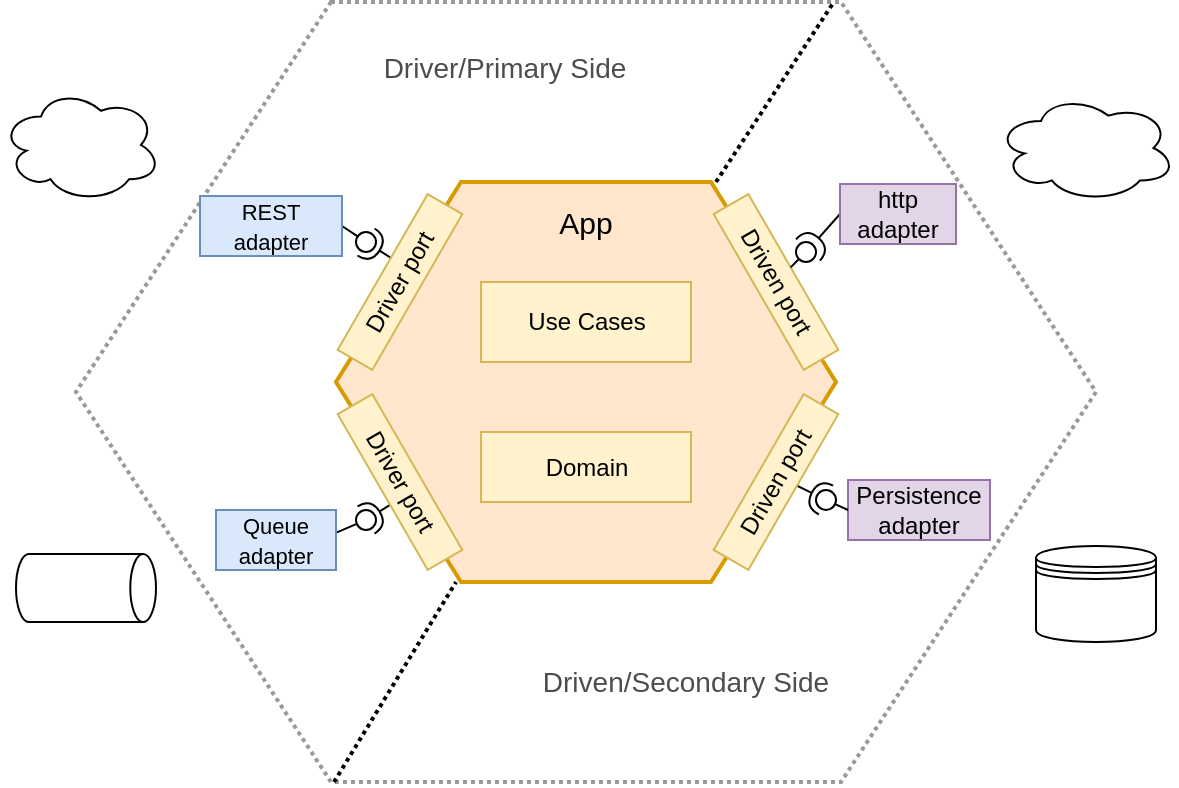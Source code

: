 <mxfile version="13.1.2" type="device" pages="2"><diagram id="ogB4ztLPHZxfTj0um2ic" name="Page-1"><mxGraphModel dx="946" dy="493" grid="1" gridSize="10" guides="1" tooltips="1" connect="1" arrows="1" fold="1" page="1" pageScale="1" pageWidth="827" pageHeight="1169" math="0" shadow="0"><root><mxCell id="0"/><mxCell id="1" parent="0"/><mxCell id="XsZHTEPSWEBdnH5iSWGk-1" value="" style="shape=hexagon;perimeter=hexagonPerimeter2;whiteSpace=wrap;html=1;strokeWidth=2;dashed=1;dashPattern=1 1;strokeColor=#999999;" vertex="1" parent="1"><mxGeometry x="140" y="30" width="510" height="390" as="geometry"/></mxCell><mxCell id="gD3WWnrPJbHQ-qOCA_Ob-1" value="" style="shape=hexagon;perimeter=hexagonPerimeter2;whiteSpace=wrap;html=1;strokeWidth=2;fillColor=#ffe6cc;strokeColor=#d79b00;" parent="1" vertex="1"><mxGeometry x="270" y="120" width="250" height="200" as="geometry"/></mxCell><mxCell id="gD3WWnrPJbHQ-qOCA_Ob-4" value="" style="rounded=0;orthogonalLoop=1;jettySize=auto;html=1;endArrow=none;endFill=0;exitX=1;exitY=0.5;exitDx=0;exitDy=0;" parent="1" source="gD3WWnrPJbHQ-qOCA_Ob-10" target="gD3WWnrPJbHQ-qOCA_Ob-6" edge="1"><mxGeometry relative="1" as="geometry"><mxPoint x="220" y="167" as="sourcePoint"/></mxGeometry></mxCell><mxCell id="gD3WWnrPJbHQ-qOCA_Ob-5" value="" style="rounded=0;orthogonalLoop=1;jettySize=auto;html=1;endArrow=halfCircle;endFill=0;entryX=0.5;entryY=0.5;entryDx=0;entryDy=0;endSize=6;strokeWidth=1;" parent="1" source="gD3WWnrPJbHQ-qOCA_Ob-1" target="gD3WWnrPJbHQ-qOCA_Ob-6" edge="1"><mxGeometry relative="1" as="geometry"><mxPoint x="240" y="130" as="sourcePoint"/></mxGeometry></mxCell><mxCell id="gD3WWnrPJbHQ-qOCA_Ob-6" value="" style="ellipse;whiteSpace=wrap;html=1;fontFamily=Helvetica;fontSize=12;fontColor=#000000;align=center;strokeColor=#000000;fillColor=#ffffff;points=[];aspect=fixed;resizable=0;" parent="1" vertex="1"><mxGeometry x="280" y="145" width="10" height="10" as="geometry"/></mxCell><mxCell id="gD3WWnrPJbHQ-qOCA_Ob-7" value="" style="endArrow=none;dashed=1;html=1;exitX=0.76;exitY=0;exitDx=0;exitDy=0;exitPerimeter=0;strokeWidth=2;dashPattern=1 1;entryX=0.743;entryY=0;entryDx=0;entryDy=0;entryPerimeter=0;" parent="1" source="gD3WWnrPJbHQ-qOCA_Ob-1" edge="1" target="XsZHTEPSWEBdnH5iSWGk-1"><mxGeometry width="50" height="50" relative="1" as="geometry"><mxPoint x="390" y="130" as="sourcePoint"/><mxPoint x="530" y="17" as="targetPoint"/></mxGeometry></mxCell><mxCell id="gD3WWnrPJbHQ-qOCA_Ob-8" value="" style="endArrow=none;dashed=1;html=1;strokeWidth=2;dashPattern=1 1;" parent="1" edge="1"><mxGeometry width="50" height="50" relative="1" as="geometry"><mxPoint x="269" y="420" as="sourcePoint"/><mxPoint x="330" y="320" as="targetPoint"/></mxGeometry></mxCell><mxCell id="gD3WWnrPJbHQ-qOCA_Ob-10" value="&lt;font style=&quot;font-size: 11px&quot;&gt;REST adapter&lt;/font&gt;" style="rounded=0;whiteSpace=wrap;html=1;fillColor=#dae8fc;strokeColor=#6c8ebf;" parent="1" vertex="1"><mxGeometry x="202" y="127" width="71" height="30" as="geometry"/></mxCell><mxCell id="gD3WWnrPJbHQ-qOCA_Ob-12" value="Use Cases" style="rounded=0;whiteSpace=wrap;html=1;fillColor=#fff2cc;strokeColor=#d6b656;" parent="1" vertex="1"><mxGeometry x="342.5" y="170" width="105" height="40" as="geometry"/></mxCell><mxCell id="gD3WWnrPJbHQ-qOCA_Ob-13" value="Domain" style="rounded=0;whiteSpace=wrap;html=1;fillColor=#fff2cc;strokeColor=#d6b656;" parent="1" vertex="1"><mxGeometry x="342.5" y="245" width="105" height="35" as="geometry"/></mxCell><mxCell id="gD3WWnrPJbHQ-qOCA_Ob-2" value="Driver port" style="rounded=0;whiteSpace=wrap;html=1;rotation=-60;fillColor=#fff2cc;strokeColor=#d6b656;" parent="1" vertex="1"><mxGeometry x="257" y="160" width="90" height="20" as="geometry"/></mxCell><mxCell id="gD3WWnrPJbHQ-qOCA_Ob-21" value="Persistence adapter" style="rounded=0;whiteSpace=wrap;html=1;fillColor=#e1d5e7;strokeColor=#9673a6;" parent="1" vertex="1"><mxGeometry x="526" y="269" width="71" height="30" as="geometry"/></mxCell><mxCell id="gD3WWnrPJbHQ-qOCA_Ob-25" value="" style="rounded=0;orthogonalLoop=1;jettySize=auto;html=1;endArrow=none;endFill=0;exitX=0;exitY=0.5;exitDx=0;exitDy=0;" parent="1" source="gD3WWnrPJbHQ-qOCA_Ob-21" target="gD3WWnrPJbHQ-qOCA_Ob-27" edge="1"><mxGeometry relative="1" as="geometry"><mxPoint x="510" y="273" as="sourcePoint"/></mxGeometry></mxCell><mxCell id="gD3WWnrPJbHQ-qOCA_Ob-26" value="" style="rounded=0;orthogonalLoop=1;jettySize=auto;html=1;endArrow=halfCircle;endFill=0;entryX=0.5;entryY=0.5;entryDx=0;entryDy=0;endSize=6;strokeWidth=1;" parent="1" source="gD3WWnrPJbHQ-qOCA_Ob-1" target="gD3WWnrPJbHQ-qOCA_Ob-27" edge="1"><mxGeometry relative="1" as="geometry"><mxPoint x="560" y="300" as="sourcePoint"/></mxGeometry></mxCell><mxCell id="gD3WWnrPJbHQ-qOCA_Ob-27" value="" style="ellipse;whiteSpace=wrap;html=1;fontFamily=Helvetica;fontSize=12;fontColor=#000000;align=center;strokeColor=#000000;fillColor=#ffffff;points=[];aspect=fixed;resizable=0;" parent="1" vertex="1"><mxGeometry x="510" y="274" width="10" height="10" as="geometry"/></mxCell><mxCell id="gD3WWnrPJbHQ-qOCA_Ob-18" value="Driven port" style="rounded=0;whiteSpace=wrap;html=1;rotation=-60;fillColor=#fff2cc;strokeColor=#d6b656;" parent="1" vertex="1"><mxGeometry x="445" y="260" width="90" height="20" as="geometry"/></mxCell><mxCell id="gD3WWnrPJbHQ-qOCA_Ob-28" value="&lt;font style=&quot;font-size: 15px&quot;&gt;App&lt;/font&gt;" style="text;html=1;strokeColor=none;fillColor=none;align=center;verticalAlign=middle;whiteSpace=wrap;rounded=0;" parent="1" vertex="1"><mxGeometry x="375" y="130" width="40" height="20" as="geometry"/></mxCell><mxCell id="gD3WWnrPJbHQ-qOCA_Ob-30" value="" style="shape=datastore;whiteSpace=wrap;html=1;" parent="1" vertex="1"><mxGeometry x="620" y="302" width="60" height="48" as="geometry"/></mxCell><mxCell id="gD3WWnrPJbHQ-qOCA_Ob-31" value="" style="ellipse;shape=cloud;whiteSpace=wrap;html=1;" parent="1" vertex="1"><mxGeometry x="600" y="76" width="90" height="54" as="geometry"/></mxCell><mxCell id="gD3WWnrPJbHQ-qOCA_Ob-32" value="" style="ellipse;shape=cloud;whiteSpace=wrap;html=1;" parent="1" vertex="1"><mxGeometry x="102.5" y="73" width="80" height="57" as="geometry"/></mxCell><mxCell id="gD3WWnrPJbHQ-qOCA_Ob-33" value="&lt;font style=&quot;font-size: 14px&quot; color=&quot;#4d4d4d&quot;&gt;Driver/Primary Side&lt;/font&gt;" style="text;html=1;strokeColor=none;fillColor=none;align=center;verticalAlign=middle;whiteSpace=wrap;rounded=0;" parent="1" vertex="1"><mxGeometry x="257" y="53" width="195" height="20" as="geometry"/></mxCell><mxCell id="gD3WWnrPJbHQ-qOCA_Ob-34" value="&lt;font style=&quot;font-size: 14px&quot; color=&quot;#4d4d4d&quot;&gt;Driven/Secondary Side&lt;/font&gt;" style="text;html=1;strokeColor=none;fillColor=none;align=center;verticalAlign=middle;whiteSpace=wrap;rounded=0;" parent="1" vertex="1"><mxGeometry x="345" y="360" width="200" height="20" as="geometry"/></mxCell><mxCell id="gD3WWnrPJbHQ-qOCA_Ob-35" value="Driven port" style="rounded=0;whiteSpace=wrap;html=1;rotation=60;fillColor=#fff2cc;strokeColor=#d6b656;" parent="1" vertex="1"><mxGeometry x="445" y="160" width="90" height="20" as="geometry"/></mxCell><mxCell id="gD3WWnrPJbHQ-qOCA_Ob-40" value="" style="rounded=0;orthogonalLoop=1;jettySize=auto;html=1;endArrow=none;endFill=0;exitX=0.988;exitY=0.39;exitDx=0;exitDy=0;exitPerimeter=0;" parent="1" source="gD3WWnrPJbHQ-qOCA_Ob-43" target="gD3WWnrPJbHQ-qOCA_Ob-42" edge="1"><mxGeometry relative="1" as="geometry"><mxPoint x="230" y="276" as="sourcePoint"/></mxGeometry></mxCell><mxCell id="gD3WWnrPJbHQ-qOCA_Ob-41" value="" style="rounded=0;orthogonalLoop=1;jettySize=auto;html=1;endArrow=halfCircle;endFill=0;entryX=0.5;entryY=0.5;entryDx=0;entryDy=0;endSize=6;strokeWidth=1;" parent="1" source="gD3WWnrPJbHQ-qOCA_Ob-1" target="gD3WWnrPJbHQ-qOCA_Ob-42" edge="1"><mxGeometry relative="1" as="geometry"><mxPoint x="240" y="320" as="sourcePoint"/></mxGeometry></mxCell><mxCell id="gD3WWnrPJbHQ-qOCA_Ob-42" value="" style="ellipse;whiteSpace=wrap;html=1;fontFamily=Helvetica;fontSize=12;fontColor=#000000;align=center;strokeColor=#000000;fillColor=#ffffff;points=[];aspect=fixed;resizable=0;" parent="1" vertex="1"><mxGeometry x="280" y="284" width="10" height="10" as="geometry"/></mxCell><mxCell id="gD3WWnrPJbHQ-qOCA_Ob-43" value="&lt;font style=&quot;font-size: 11px&quot;&gt;Queue adapter&lt;/font&gt;" style="rounded=0;whiteSpace=wrap;html=1;fillColor=#dae8fc;strokeColor=#6c8ebf;" parent="1" vertex="1"><mxGeometry x="210" y="284" width="60" height="30" as="geometry"/></mxCell><mxCell id="gD3WWnrPJbHQ-qOCA_Ob-48" value="" style="strokeWidth=1;html=1;shape=mxgraph.flowchart.direct_data;whiteSpace=wrap;" parent="1" vertex="1"><mxGeometry x="110" y="306" width="70" height="34" as="geometry"/></mxCell><mxCell id="gD3WWnrPJbHQ-qOCA_Ob-36" value="Driver port" style="rounded=0;whiteSpace=wrap;html=1;rotation=60;fillColor=#fff2cc;strokeColor=#d6b656;" parent="1" vertex="1"><mxGeometry x="257" y="260" width="90" height="20" as="geometry"/></mxCell><mxCell id="gD3WWnrPJbHQ-qOCA_Ob-51" value="" style="rounded=0;orthogonalLoop=1;jettySize=auto;html=1;endArrow=none;endFill=0;strokeWidth=1;" parent="1" source="gD3WWnrPJbHQ-qOCA_Ob-35" target="gD3WWnrPJbHQ-qOCA_Ob-53" edge="1"><mxGeometry relative="1" as="geometry"><mxPoint x="510" y="141" as="sourcePoint"/></mxGeometry></mxCell><mxCell id="gD3WWnrPJbHQ-qOCA_Ob-52" value="" style="rounded=0;orthogonalLoop=1;jettySize=auto;html=1;endArrow=halfCircle;endFill=0;entryX=0.5;entryY=0.5;entryDx=0;entryDy=0;endSize=6;strokeWidth=1;exitX=0;exitY=0.5;exitDx=0;exitDy=0;" parent="1" edge="1" source="gD3WWnrPJbHQ-qOCA_Ob-44"><mxGeometry relative="1" as="geometry"><mxPoint x="542" y="129" as="sourcePoint"/><mxPoint x="506" y="154" as="targetPoint"/></mxGeometry></mxCell><mxCell id="gD3WWnrPJbHQ-qOCA_Ob-53" value="" style="ellipse;whiteSpace=wrap;html=1;fontFamily=Helvetica;fontSize=12;fontColor=#000000;align=center;strokeColor=#000000;fillColor=#ffffff;points=[];aspect=fixed;resizable=0;" parent="1" vertex="1"><mxGeometry x="500" y="150" width="10" height="10" as="geometry"/></mxCell><mxCell id="gD3WWnrPJbHQ-qOCA_Ob-44" value="http adapter" style="rounded=0;whiteSpace=wrap;html=1;fillColor=#e1d5e7;strokeColor=#9673a6;" parent="1" vertex="1"><mxGeometry x="522" y="121" width="58" height="30" as="geometry"/></mxCell></root></mxGraphModel></diagram><diagram id="FX864Ni43kk3fvV5J9Pi" name="Page-2"><mxGraphModel dx="946" dy="493" grid="1" gridSize="10" guides="1" tooltips="1" connect="1" arrows="1" fold="1" page="1" pageScale="1" pageWidth="827" pageHeight="1169" math="0" shadow="0"><root><mxCell id="jOdkZdsiBjtz4V0BPJQe-0"/><mxCell id="jOdkZdsiBjtz4V0BPJQe-1" parent="jOdkZdsiBjtz4V0BPJQe-0"/><mxCell id="jOdkZdsiBjtz4V0BPJQe-2" value="" style="shape=hexagon;perimeter=hexagonPerimeter2;whiteSpace=wrap;html=1;strokeWidth=2;fillColor=#ffe6cc;strokeColor=#d79b00;" parent="jOdkZdsiBjtz4V0BPJQe-1" vertex="1"><mxGeometry x="270" y="120" width="250" height="200" as="geometry"/></mxCell><mxCell id="jOdkZdsiBjtz4V0BPJQe-6" value="" style="endArrow=none;dashed=1;html=1;exitX=0.76;exitY=0;exitDx=0;exitDy=0;exitPerimeter=0;strokeWidth=2;" parent="jOdkZdsiBjtz4V0BPJQe-1" source="jOdkZdsiBjtz4V0BPJQe-2" edge="1"><mxGeometry width="50" height="50" relative="1" as="geometry"><mxPoint x="390" y="130" as="sourcePoint"/><mxPoint x="500" y="60" as="targetPoint"/></mxGeometry></mxCell><mxCell id="jOdkZdsiBjtz4V0BPJQe-7" value="" style="endArrow=none;dashed=1;html=1;strokeWidth=2;" parent="jOdkZdsiBjtz4V0BPJQe-1" edge="1"><mxGeometry width="50" height="50" relative="1" as="geometry"><mxPoint x="300" y="370" as="sourcePoint"/><mxPoint x="330.0" y="320" as="targetPoint"/></mxGeometry></mxCell><mxCell id="jOdkZdsiBjtz4V0BPJQe-8" value="&lt;font style=&quot;font-size: 11px&quot;&gt;TransferHttpRoutes&lt;/font&gt;" style="rounded=0;whiteSpace=wrap;html=1;fillColor=#dae8fc;strokeColor=#6c8ebf;" parent="jOdkZdsiBjtz4V0BPJQe-1" vertex="1"><mxGeometry x="157" y="116" width="100" height="30" as="geometry"/></mxCell><mxCell id="jOdkZdsiBjtz4V0BPJQe-9" value="&lt;font style=&quot;font-size: 11px&quot;&gt;TransferMoney&lt;br&gt;UseCase&lt;/font&gt;" style="rounded=0;whiteSpace=wrap;html=1;fillColor=#fff2cc;strokeColor=#d6b656;" parent="jOdkZdsiBjtz4V0BPJQe-1" vertex="1"><mxGeometry x="352" y="173" width="83" height="40" as="geometry"/></mxCell><mxCell id="jOdkZdsiBjtz4V0BPJQe-10" value="&lt;font style=&quot;font-size: 11px&quot;&gt;Transfer&lt;/font&gt;" style="rounded=0;whiteSpace=wrap;html=1;fillColor=#fff2cc;strokeColor=#d6b656;" parent="jOdkZdsiBjtz4V0BPJQe-1" vertex="1"><mxGeometry x="350" y="260" width="89.5" height="35" as="geometry"/></mxCell><mxCell id="jOdkZdsiBjtz4V0BPJQe-11" value="&lt;font style=&quot;font-size: 11px&quot;&gt;TransferMoney&lt;/font&gt;" style="rounded=0;whiteSpace=wrap;html=1;rotation=-60;fillColor=#fff2cc;strokeColor=#d6b656;" parent="jOdkZdsiBjtz4V0BPJQe-1" vertex="1"><mxGeometry x="257" y="160" width="90" height="20" as="geometry"/></mxCell><mxCell id="jOdkZdsiBjtz4V0BPJQe-12" value="&lt;font style=&quot;font-size: 11px&quot;&gt;InMemory&lt;br&gt;Transactions&lt;/font&gt;" style="rounded=0;whiteSpace=wrap;html=1;fillColor=#e1d5e7;strokeColor=#9673a6;" parent="jOdkZdsiBjtz4V0BPJQe-1" vertex="1"><mxGeometry x="550" y="270" width="110" height="30" as="geometry"/></mxCell><mxCell id="jOdkZdsiBjtz4V0BPJQe-16" value="&lt;font style=&quot;font-size: 11px&quot;&gt;Transactor&lt;br&gt;&lt;/font&gt;" style="rounded=0;whiteSpace=wrap;html=1;rotation=-60;fillColor=#fff2cc;strokeColor=#d6b656;" parent="jOdkZdsiBjtz4V0BPJQe-1" vertex="1"><mxGeometry x="445" y="260" width="90" height="20" as="geometry"/></mxCell><mxCell id="jOdkZdsiBjtz4V0BPJQe-17" value="&lt;font style=&quot;font-size: 16px&quot;&gt;App&lt;/font&gt;" style="text;html=1;strokeColor=none;fillColor=none;align=center;verticalAlign=middle;whiteSpace=wrap;rounded=0;" parent="jOdkZdsiBjtz4V0BPJQe-1" vertex="1"><mxGeometry x="375" y="130" width="40" height="20" as="geometry"/></mxCell><mxCell id="jOdkZdsiBjtz4V0BPJQe-21" value="&lt;font style=&quot;font-size: 14px&quot; color=&quot;#4d4d4d&quot;&gt;Driver Side - Primary Actors&lt;/font&gt;" style="text;html=1;strokeColor=none;fillColor=none;align=center;verticalAlign=middle;whiteSpace=wrap;rounded=0;" parent="jOdkZdsiBjtz4V0BPJQe-1" vertex="1"><mxGeometry x="219" y="70" width="195" height="20" as="geometry"/></mxCell><mxCell id="jOdkZdsiBjtz4V0BPJQe-22" value="&lt;font style=&quot;font-size: 14px&quot; color=&quot;#4d4d4d&quot;&gt;Driven Side - Secondary Actors&lt;/font&gt;" style="text;html=1;strokeColor=none;fillColor=none;align=center;verticalAlign=middle;whiteSpace=wrap;rounded=0;" parent="jOdkZdsiBjtz4V0BPJQe-1" vertex="1"><mxGeometry x="400" y="340" width="200" height="20" as="geometry"/></mxCell><mxCell id="jOdkZdsiBjtz4V0BPJQe-23" value="&lt;font style=&quot;font-size: 11px&quot;&gt;AccountFinder&lt;/font&gt;" style="rounded=0;whiteSpace=wrap;html=1;rotation=60;fillColor=#fff2cc;strokeColor=#d6b656;" parent="jOdkZdsiBjtz4V0BPJQe-1" vertex="1"><mxGeometry x="445" y="160" width="90" height="20" as="geometry"/></mxCell><mxCell id="jOdkZdsiBjtz4V0BPJQe-33" value="&lt;font style=&quot;font-size: 11px&quot;&gt;InMemory&lt;br&gt;Accounts&lt;/font&gt;" style="rounded=0;whiteSpace=wrap;html=1;fillColor=#e1d5e7;strokeColor=#9673a6;" parent="jOdkZdsiBjtz4V0BPJQe-1" vertex="1"><mxGeometry x="550" y="116" width="110" height="30" as="geometry"/></mxCell><mxCell id="jOdkZdsiBjtz4V0BPJQe-35" value="" style="endArrow=block;html=1;strokeWidth=1;endFill=1;exitX=1;exitY=0.5;exitDx=0;exitDy=0;entryX=0.5;entryY=0;entryDx=0;entryDy=0;" parent="jOdkZdsiBjtz4V0BPJQe-1" source="jOdkZdsiBjtz4V0BPJQe-8" target="jOdkZdsiBjtz4V0BPJQe-11" edge="1"><mxGeometry width="50" height="50" relative="1" as="geometry"><mxPoint x="350" y="100" as="sourcePoint"/><mxPoint x="400" y="60" as="targetPoint"/></mxGeometry></mxCell><mxCell id="jOdkZdsiBjtz4V0BPJQe-36" value="" style="endArrow=block;html=1;strokeWidth=1;endFill=1;exitX=1;exitY=0;exitDx=0;exitDy=0;entryX=0.397;entryY=1.1;entryDx=0;entryDy=0;entryPerimeter=0;" parent="jOdkZdsiBjtz4V0BPJQe-1" source="jOdkZdsiBjtz4V0BPJQe-9" target="jOdkZdsiBjtz4V0BPJQe-23" edge="1"><mxGeometry width="50" height="50" relative="1" as="geometry"><mxPoint x="267" y="141" as="sourcePoint"/><mxPoint x="303.34" y="175" as="targetPoint"/></mxGeometry></mxCell><mxCell id="jOdkZdsiBjtz4V0BPJQe-38" value="" style="endArrow=block;html=1;strokeWidth=1;endFill=1;exitX=1;exitY=1;exitDx=0;exitDy=0;entryX=0.5;entryY=0;entryDx=0;entryDy=0;" parent="jOdkZdsiBjtz4V0BPJQe-1" source="jOdkZdsiBjtz4V0BPJQe-9" target="jOdkZdsiBjtz4V0BPJQe-16" edge="1"><mxGeometry width="50" height="50" relative="1" as="geometry"><mxPoint x="450.75" y="200" as="sourcePoint"/><mxPoint x="484.973" y="177.972" as="targetPoint"/></mxGeometry></mxCell><mxCell id="jOdkZdsiBjtz4V0BPJQe-39" value="" style="endArrow=block;html=1;strokeWidth=1;endFill=1;exitX=0.5;exitY=1;exitDx=0;exitDy=0;entryX=0.5;entryY=0;entryDx=0;entryDy=0;" parent="jOdkZdsiBjtz4V0BPJQe-1" source="jOdkZdsiBjtz4V0BPJQe-9" target="jOdkZdsiBjtz4V0BPJQe-10" edge="1"><mxGeometry width="50" height="50" relative="1" as="geometry"><mxPoint x="450.75" y="200" as="sourcePoint"/><mxPoint x="484.973" y="177.972" as="targetPoint"/></mxGeometry></mxCell><mxCell id="jOdkZdsiBjtz4V0BPJQe-40" value="" style="endArrow=block;html=1;strokeWidth=1;endFill=0;exitX=0;exitY=0.5;exitDx=0;exitDy=0;entryX=0.5;entryY=1;entryDx=0;entryDy=0;dashed=1;dashPattern=1 1;" parent="jOdkZdsiBjtz4V0BPJQe-1" source="jOdkZdsiBjtz4V0BPJQe-9" target="jOdkZdsiBjtz4V0BPJQe-11" edge="1"><mxGeometry width="50" height="50" relative="1" as="geometry"><mxPoint x="460.75" y="210" as="sourcePoint"/><mxPoint x="494.973" y="187.972" as="targetPoint"/></mxGeometry></mxCell><mxCell id="jOdkZdsiBjtz4V0BPJQe-41" value="" style="endArrow=block;html=1;strokeWidth=1;endFill=0;exitX=0;exitY=0.5;exitDx=0;exitDy=0;entryX=0.5;entryY=0;entryDx=0;entryDy=0;dashed=1;dashPattern=1 1;" parent="jOdkZdsiBjtz4V0BPJQe-1" source="jOdkZdsiBjtz4V0BPJQe-33" target="jOdkZdsiBjtz4V0BPJQe-23" edge="1"><mxGeometry width="50" height="50" relative="1" as="geometry"><mxPoint x="357" y="210" as="sourcePoint"/><mxPoint x="320.66" y="185" as="targetPoint"/></mxGeometry></mxCell><mxCell id="jOdkZdsiBjtz4V0BPJQe-42" value="" style="endArrow=block;html=1;strokeWidth=1;endFill=0;exitX=0;exitY=0.5;exitDx=0;exitDy=0;dashed=1;dashPattern=1 1;entryX=0.5;entryY=1;entryDx=0;entryDy=0;" parent="jOdkZdsiBjtz4V0BPJQe-1" source="jOdkZdsiBjtz4V0BPJQe-12" target="jOdkZdsiBjtz4V0BPJQe-16" edge="1"><mxGeometry width="50" height="50" relative="1" as="geometry"><mxPoint x="560" y="141" as="sourcePoint"/><mxPoint x="530" y="270" as="targetPoint"/></mxGeometry></mxCell><mxCell id="jOdkZdsiBjtz4V0BPJQe-43" value="&lt;font color=&quot;#4d4d4d&quot; style=&quot;font-size: 8px&quot;&gt;&lt;font style=&quot;font-size: 8px&quot;&gt;use&amp;nbsp;&lt;/font&gt;&lt;span&gt;driver port&lt;/span&gt;&lt;/font&gt;" style="text;html=1;strokeColor=none;fillColor=none;align=center;verticalAlign=middle;whiteSpace=wrap;rounded=0;" parent="jOdkZdsiBjtz4V0BPJQe-1" vertex="1"><mxGeometry x="263" y="117" width="40" height="20" as="geometry"/></mxCell><mxCell id="jOdkZdsiBjtz4V0BPJQe-46" value="&lt;font style=&quot;font-size: 8px&quot;&gt;&lt;font color=&quot;#4d4d4d&quot; style=&quot;font-size: 8px&quot;&gt;use&lt;br&gt;driven port&lt;/font&gt;&lt;br&gt;&lt;/font&gt;" style="text;html=1;strokeColor=none;fillColor=none;align=center;verticalAlign=middle;whiteSpace=wrap;rounded=0;" parent="jOdkZdsiBjtz4V0BPJQe-1" vertex="1"><mxGeometry x="435" y="173" width="50" height="20" as="geometry"/></mxCell><mxCell id="jOdkZdsiBjtz4V0BPJQe-48" value="&lt;font style=&quot;font-size: 8px&quot; color=&quot;#4d4d4d&quot;&gt;use &lt;br&gt;domain&lt;/font&gt;" style="text;html=1;strokeColor=none;fillColor=none;align=center;verticalAlign=middle;whiteSpace=wrap;rounded=0;" parent="jOdkZdsiBjtz4V0BPJQe-1" vertex="1"><mxGeometry x="390" y="229" width="50" height="20" as="geometry"/></mxCell><mxCell id="jOdkZdsiBjtz4V0BPJQe-49" value="&lt;font style=&quot;font-size: 8px&quot;&gt;&lt;font color=&quot;#4d4d4d&quot; style=&quot;font-size: 8px&quot;&gt;implement&lt;br&gt;driven port&lt;/font&gt;&lt;br&gt;&lt;/font&gt;" style="text;html=1;strokeColor=none;fillColor=none;align=center;verticalAlign=middle;whiteSpace=wrap;rounded=0;" parent="jOdkZdsiBjtz4V0BPJQe-1" vertex="1"><mxGeometry x="494" y="285" width="55" height="20" as="geometry"/></mxCell><mxCell id="jOdkZdsiBjtz4V0BPJQe-50" value="&lt;font style=&quot;font-size: 8px&quot;&gt;&lt;font color=&quot;#4d4d4d&quot; style=&quot;font-size: 8px&quot;&gt;implement&lt;br&gt;driven port&lt;/font&gt;&lt;br&gt;&lt;/font&gt;" style="text;html=1;strokeColor=none;fillColor=none;align=center;verticalAlign=middle;whiteSpace=wrap;rounded=0;" parent="jOdkZdsiBjtz4V0BPJQe-1" vertex="1"><mxGeometry x="520" y="150" width="50" height="20" as="geometry"/></mxCell><mxCell id="jOdkZdsiBjtz4V0BPJQe-51" value="&lt;font style=&quot;font-size: 8px&quot;&gt;&lt;font color=&quot;#4d4d4d&quot; style=&quot;font-size: 8px&quot;&gt;implement&lt;br&gt;driver port&lt;/font&gt;&lt;br&gt;&lt;/font&gt;" style="text;html=1;strokeColor=none;fillColor=none;align=center;verticalAlign=middle;whiteSpace=wrap;rounded=0;" parent="jOdkZdsiBjtz4V0BPJQe-1" vertex="1"><mxGeometry x="300" y="197" width="40" height="20" as="geometry"/></mxCell><mxCell id="jOdkZdsiBjtz4V0BPJQe-52" style="edgeStyle=orthogonalEdgeStyle;rounded=0;orthogonalLoop=1;jettySize=auto;html=1;exitX=0.5;exitY=1;exitDx=0;exitDy=0;dashed=1;dashPattern=1 1;endArrow=block;endFill=0;strokeWidth=1;" parent="jOdkZdsiBjtz4V0BPJQe-1" source="jOdkZdsiBjtz4V0BPJQe-51" target="jOdkZdsiBjtz4V0BPJQe-51" edge="1"><mxGeometry relative="1" as="geometry"/></mxCell><mxCell id="sUZA8MMILT1z2NM-Bcv--3" value="&lt;font&gt;&lt;font color=&quot;#4d4d4d&quot; style=&quot;font-size: 8px&quot;&gt;use driven port&lt;/font&gt;&lt;br&gt;&lt;/font&gt;" style="text;html=1;strokeColor=none;fillColor=none;align=center;verticalAlign=middle;whiteSpace=wrap;rounded=0;" parent="jOdkZdsiBjtz4V0BPJQe-1" vertex="1"><mxGeometry x="450.75" y="220" width="50" height="20" as="geometry"/></mxCell></root></mxGraphModel></diagram></mxfile>